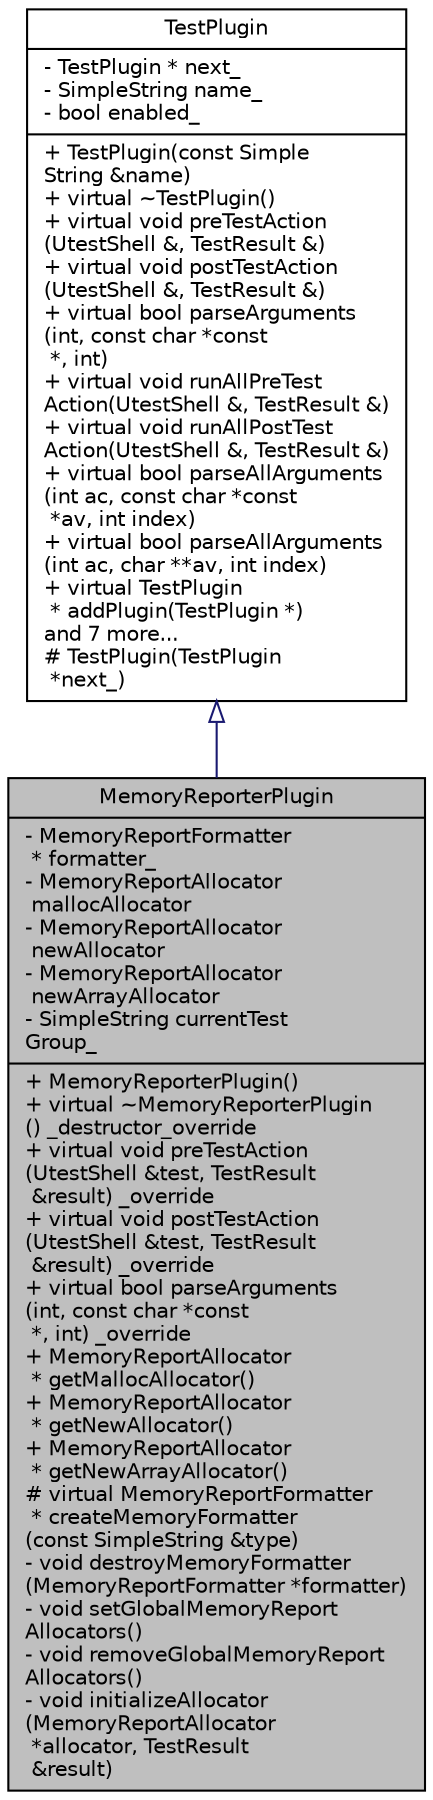 digraph "MemoryReporterPlugin"
{
 // LATEX_PDF_SIZE
  edge [fontname="Helvetica",fontsize="10",labelfontname="Helvetica",labelfontsize="10"];
  node [fontname="Helvetica",fontsize="10",shape=record];
  Node1 [label="{MemoryReporterPlugin\n|- MemoryReportFormatter\l * formatter_\l- MemoryReportAllocator\l mallocAllocator\l- MemoryReportAllocator\l newAllocator\l- MemoryReportAllocator\l newArrayAllocator\l- SimpleString currentTest\lGroup_\l|+  MemoryReporterPlugin()\l+ virtual ~MemoryReporterPlugin\l() _destructor_override\l+ virtual void preTestAction\l(UtestShell &test, TestResult\l &result) _override\l+ virtual void postTestAction\l(UtestShell &test, TestResult\l &result) _override\l+ virtual bool parseArguments\l(int, const char *const\l *, int) _override\l+ MemoryReportAllocator\l * getMallocAllocator()\l+ MemoryReportAllocator\l * getNewAllocator()\l+ MemoryReportAllocator\l * getNewArrayAllocator()\l# virtual MemoryReportFormatter\l * createMemoryFormatter\l(const SimpleString &type)\l- void destroyMemoryFormatter\l(MemoryReportFormatter *formatter)\l- void setGlobalMemoryReport\lAllocators()\l- void removeGlobalMemoryReport\lAllocators()\l- void initializeAllocator\l(MemoryReportAllocator\l *allocator, TestResult\l &result)\l}",height=0.2,width=0.4,color="black", fillcolor="grey75", style="filled", fontcolor="black",tooltip=" "];
  Node2 -> Node1 [dir="back",color="midnightblue",fontsize="10",style="solid",arrowtail="onormal",fontname="Helvetica"];
  Node2 [label="{TestPlugin\n|- TestPlugin * next_\l- SimpleString name_\l- bool enabled_\l|+  TestPlugin(const Simple\lString &name)\l+ virtual ~TestPlugin()\l+ virtual void preTestAction\l(UtestShell &, TestResult &)\l+ virtual void postTestAction\l(UtestShell &, TestResult &)\l+ virtual bool parseArguments\l(int, const char *const\l *, int)\l+ virtual void runAllPreTest\lAction(UtestShell &, TestResult &)\l+ virtual void runAllPostTest\lAction(UtestShell &, TestResult &)\l+ virtual bool parseAllArguments\l(int ac, const char *const\l *av, int index)\l+ virtual bool parseAllArguments\l(int ac, char **av, int index)\l+ virtual TestPlugin\l * addPlugin(TestPlugin *)\land 7 more...\l#  TestPlugin(TestPlugin\l *next_)\l}",height=0.2,width=0.4,color="black", fillcolor="white", style="filled",URL="$classTestPlugin.html",tooltip=" "];
}
